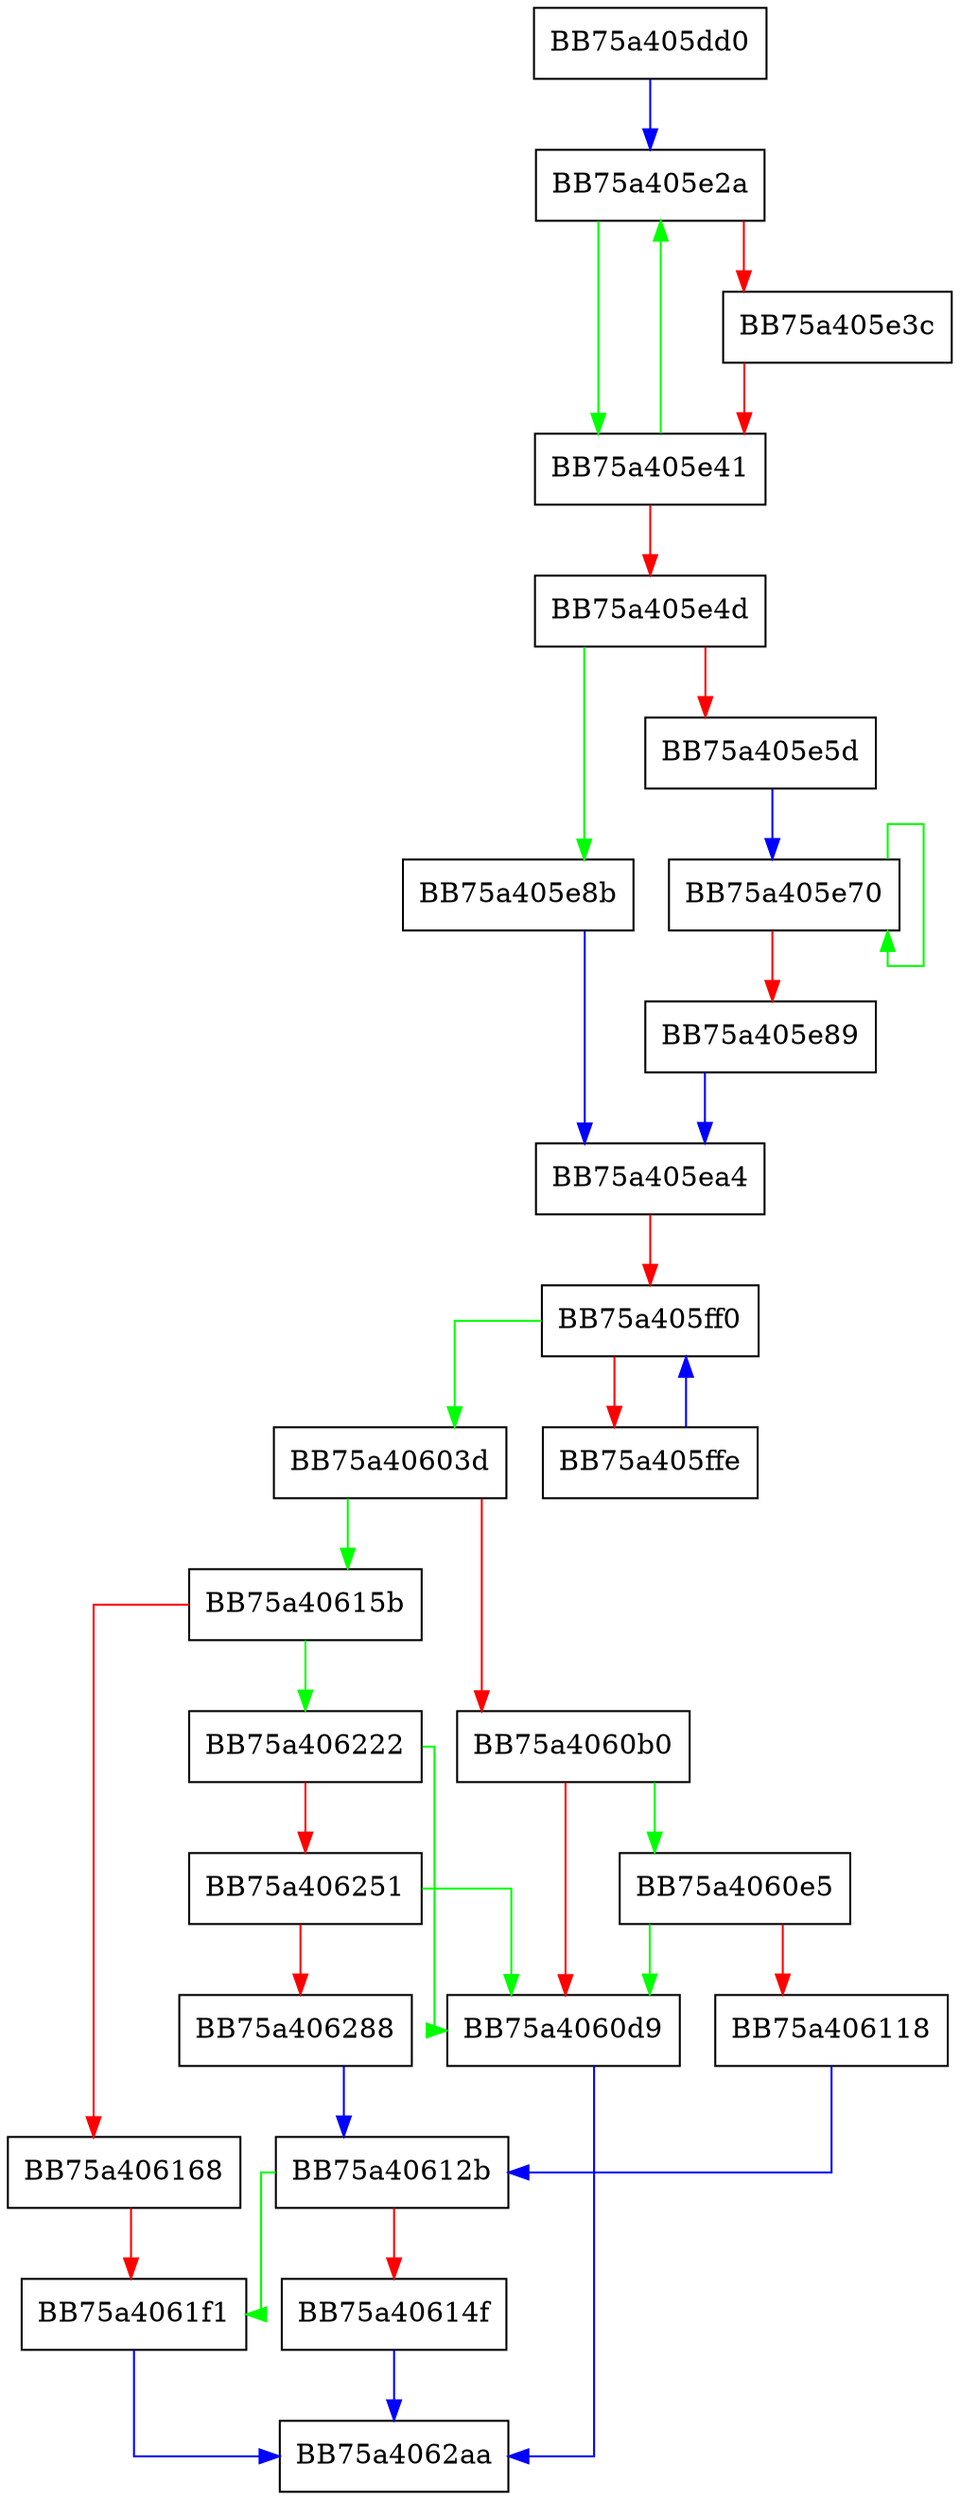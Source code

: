 digraph dllsupp_init {
  node [shape="box"];
  graph [splines=ortho];
  BB75a405dd0 -> BB75a405e2a [color="blue"];
  BB75a405e2a -> BB75a405e41 [color="green"];
  BB75a405e2a -> BB75a405e3c [color="red"];
  BB75a405e3c -> BB75a405e41 [color="red"];
  BB75a405e41 -> BB75a405e2a [color="green"];
  BB75a405e41 -> BB75a405e4d [color="red"];
  BB75a405e4d -> BB75a405e8b [color="green"];
  BB75a405e4d -> BB75a405e5d [color="red"];
  BB75a405e5d -> BB75a405e70 [color="blue"];
  BB75a405e70 -> BB75a405e70 [color="green"];
  BB75a405e70 -> BB75a405e89 [color="red"];
  BB75a405e89 -> BB75a405ea4 [color="blue"];
  BB75a405e8b -> BB75a405ea4 [color="blue"];
  BB75a405ea4 -> BB75a405ff0 [color="red"];
  BB75a405ff0 -> BB75a40603d [color="green"];
  BB75a405ff0 -> BB75a405ffe [color="red"];
  BB75a405ffe -> BB75a405ff0 [color="blue"];
  BB75a40603d -> BB75a40615b [color="green"];
  BB75a40603d -> BB75a4060b0 [color="red"];
  BB75a4060b0 -> BB75a4060e5 [color="green"];
  BB75a4060b0 -> BB75a4060d9 [color="red"];
  BB75a4060d9 -> BB75a4062aa [color="blue"];
  BB75a4060e5 -> BB75a4060d9 [color="green"];
  BB75a4060e5 -> BB75a406118 [color="red"];
  BB75a406118 -> BB75a40612b [color="blue"];
  BB75a40612b -> BB75a4061f1 [color="green"];
  BB75a40612b -> BB75a40614f [color="red"];
  BB75a40614f -> BB75a4062aa [color="blue"];
  BB75a40615b -> BB75a406222 [color="green"];
  BB75a40615b -> BB75a406168 [color="red"];
  BB75a406168 -> BB75a4061f1 [color="red"];
  BB75a4061f1 -> BB75a4062aa [color="blue"];
  BB75a406222 -> BB75a4060d9 [color="green"];
  BB75a406222 -> BB75a406251 [color="red"];
  BB75a406251 -> BB75a4060d9 [color="green"];
  BB75a406251 -> BB75a406288 [color="red"];
  BB75a406288 -> BB75a40612b [color="blue"];
}